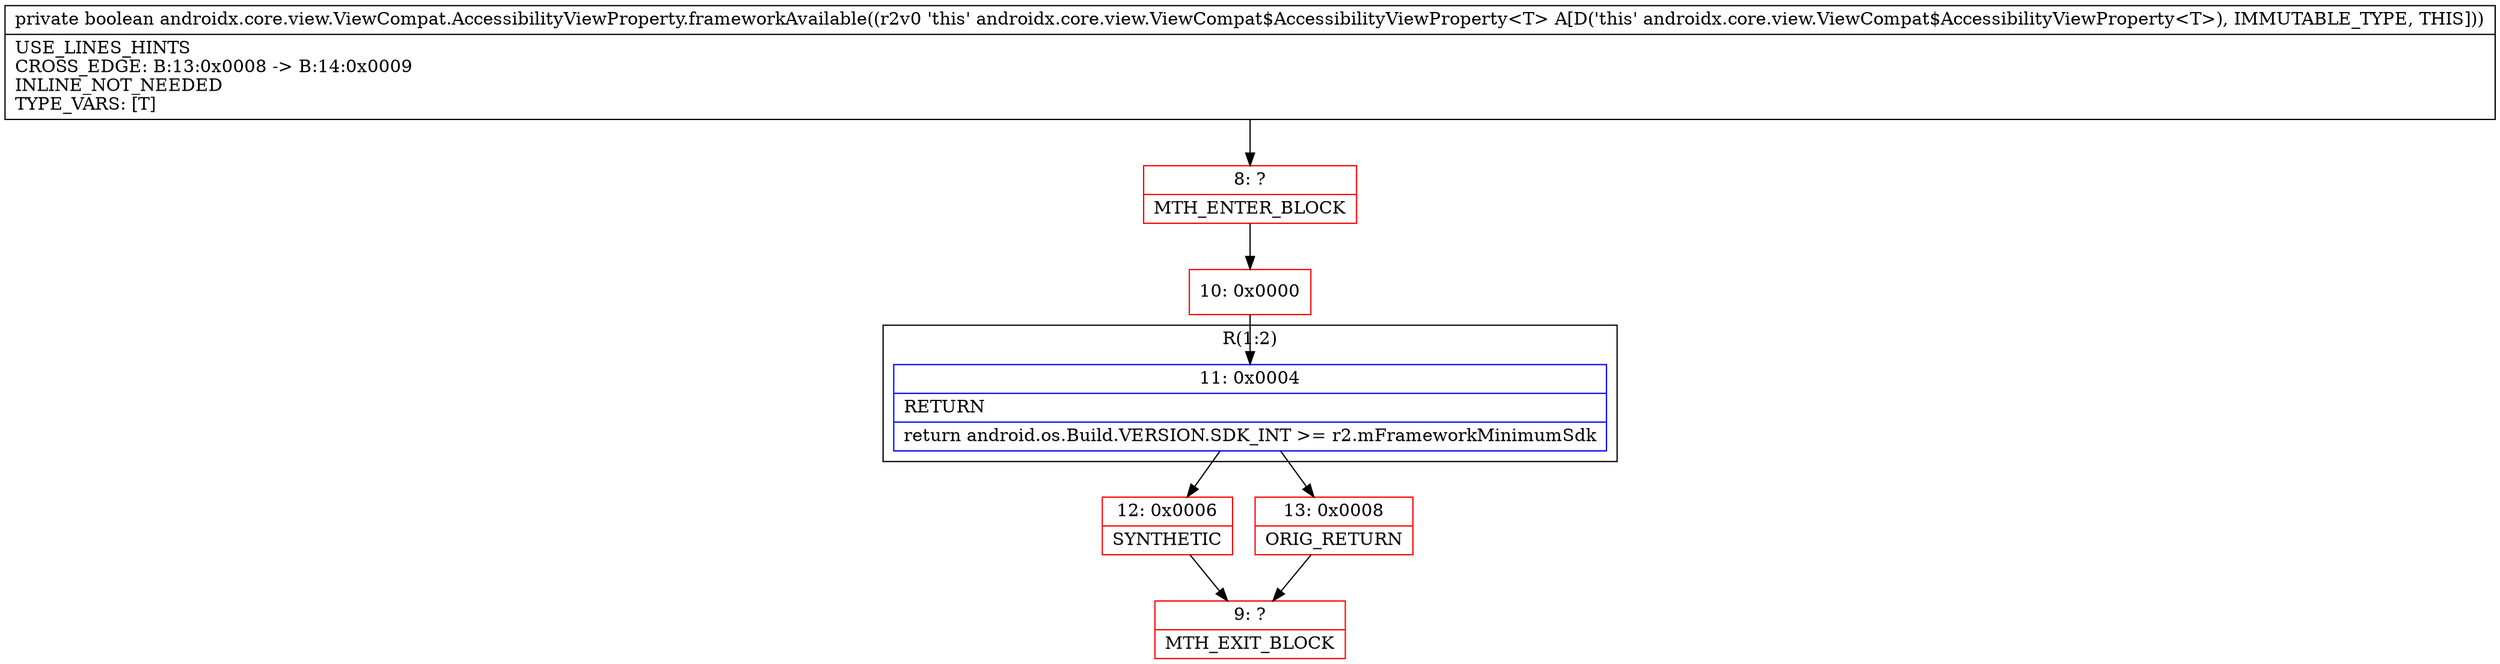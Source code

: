 digraph "CFG forandroidx.core.view.ViewCompat.AccessibilityViewProperty.frameworkAvailable()Z" {
subgraph cluster_Region_281526298 {
label = "R(1:2)";
node [shape=record,color=blue];
Node_11 [shape=record,label="{11\:\ 0x0004|RETURN\l|return android.os.Build.VERSION.SDK_INT \>= r2.mFrameworkMinimumSdk\l}"];
}
Node_8 [shape=record,color=red,label="{8\:\ ?|MTH_ENTER_BLOCK\l}"];
Node_10 [shape=record,color=red,label="{10\:\ 0x0000}"];
Node_12 [shape=record,color=red,label="{12\:\ 0x0006|SYNTHETIC\l}"];
Node_9 [shape=record,color=red,label="{9\:\ ?|MTH_EXIT_BLOCK\l}"];
Node_13 [shape=record,color=red,label="{13\:\ 0x0008|ORIG_RETURN\l}"];
MethodNode[shape=record,label="{private boolean androidx.core.view.ViewCompat.AccessibilityViewProperty.frameworkAvailable((r2v0 'this' androidx.core.view.ViewCompat$AccessibilityViewProperty\<T\> A[D('this' androidx.core.view.ViewCompat$AccessibilityViewProperty\<T\>), IMMUTABLE_TYPE, THIS]))  | USE_LINES_HINTS\lCROSS_EDGE: B:13:0x0008 \-\> B:14:0x0009\lINLINE_NOT_NEEDED\lTYPE_VARS: [T]\l}"];
MethodNode -> Node_8;Node_11 -> Node_12;
Node_11 -> Node_13;
Node_8 -> Node_10;
Node_10 -> Node_11;
Node_12 -> Node_9;
Node_13 -> Node_9;
}

